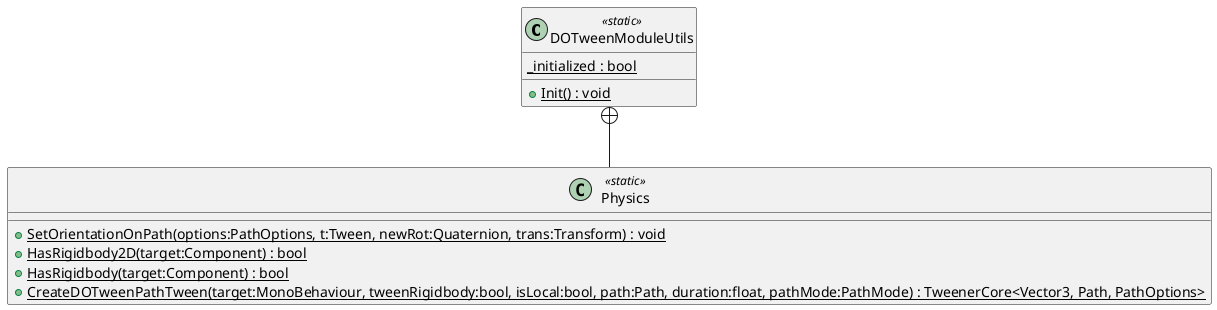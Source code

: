 @startuml
class DOTweenModuleUtils <<static>> {
    {static} _initialized : bool
    + {static} Init() : void
}
class Physics <<static>> {
    + {static} SetOrientationOnPath(options:PathOptions, t:Tween, newRot:Quaternion, trans:Transform) : void
    + {static} HasRigidbody2D(target:Component) : bool
    + {static} HasRigidbody(target:Component) : bool
    + {static} CreateDOTweenPathTween(target:MonoBehaviour, tweenRigidbody:bool, isLocal:bool, path:Path, duration:float, pathMode:PathMode) : TweenerCore<Vector3, Path, PathOptions>
}
DOTweenModuleUtils +-- Physics
@enduml
